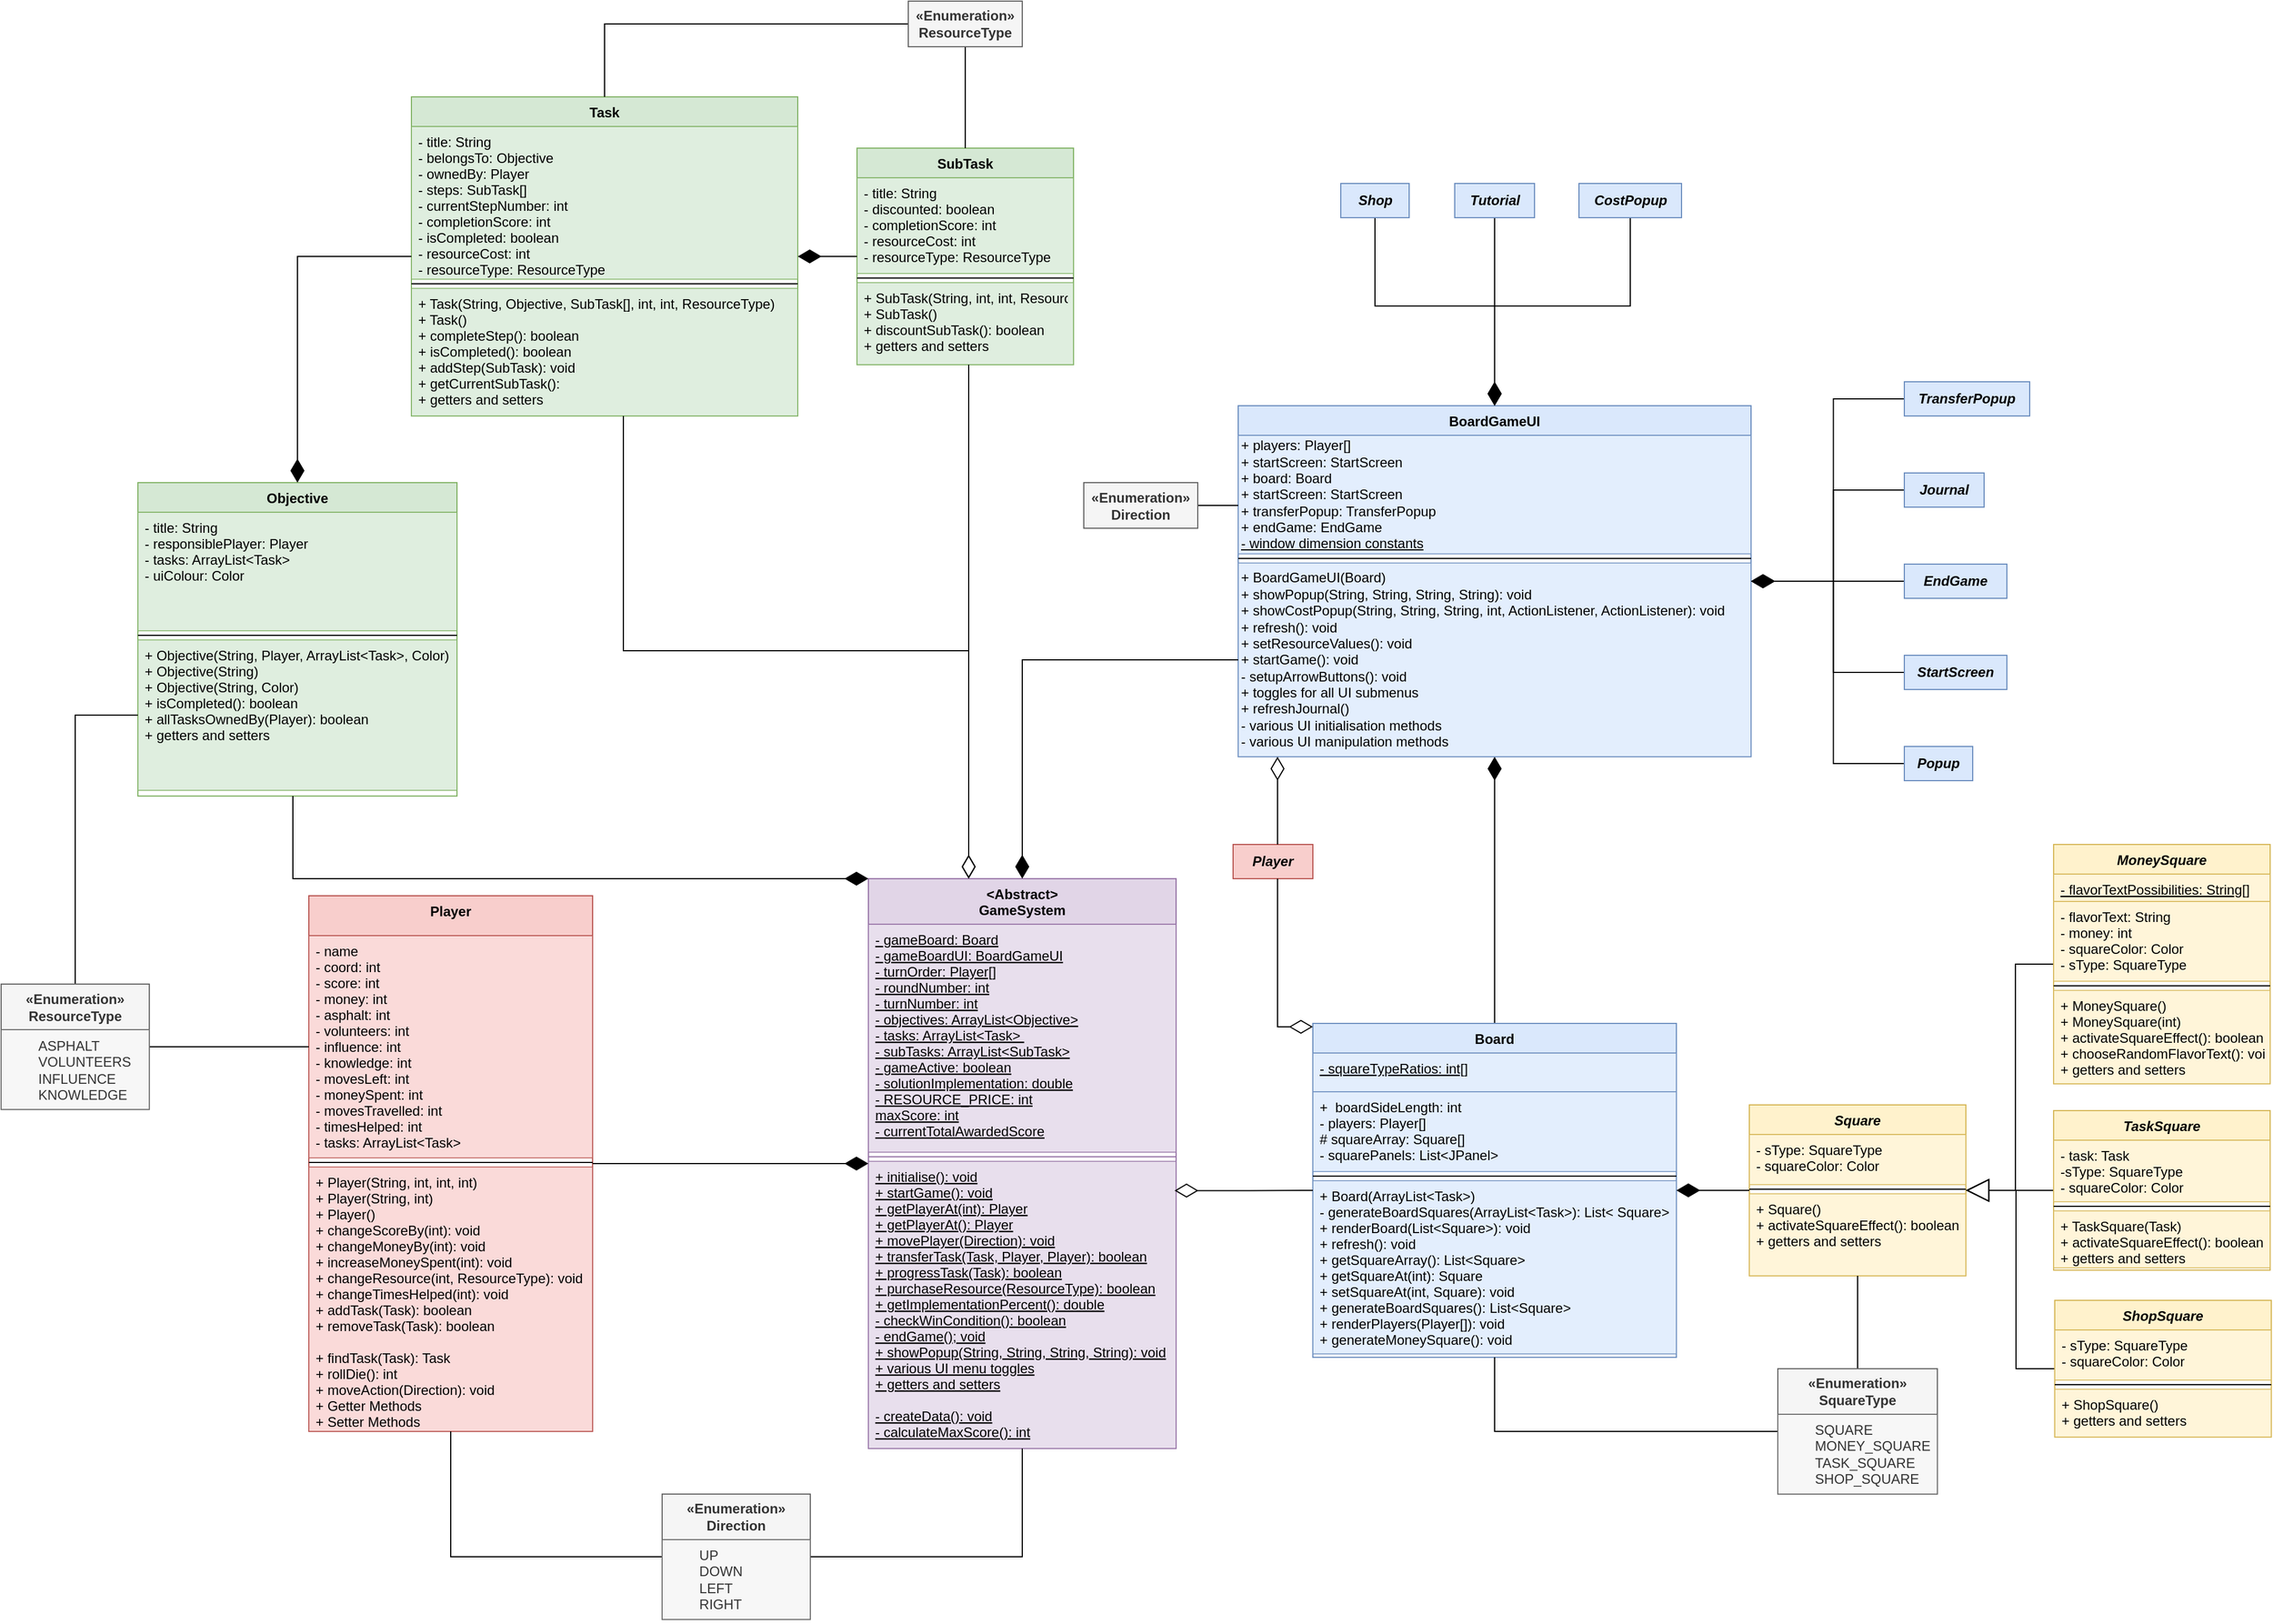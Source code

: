 <mxfile version="26.0.16">
  <diagram id="C5RBs43oDa-KdzZeNtuy" name="Page-1">
    <mxGraphModel dx="2633" dy="2549" grid="1" gridSize="10" guides="1" tooltips="1" connect="1" arrows="1" fold="1" page="1" pageScale="1" pageWidth="827" pageHeight="1169" math="0" shadow="0">
      <root>
        <mxCell id="WIyWlLk6GJQsqaUBKTNV-0" />
        <mxCell id="WIyWlLk6GJQsqaUBKTNV-1" parent="WIyWlLk6GJQsqaUBKTNV-0" />
        <mxCell id="zkfFHV4jXpPFQw0GAbJ--0" value="Square" style="swimlane;fontStyle=3;align=center;verticalAlign=top;childLayout=stackLayout;horizontal=1;startSize=26;horizontalStack=0;resizeParent=1;resizeLast=0;collapsible=1;marginBottom=0;rounded=0;shadow=0;strokeWidth=1;fillColor=#fff2cc;strokeColor=#d6b656;" parent="WIyWlLk6GJQsqaUBKTNV-1" vertex="1">
          <mxGeometry x="1704" y="168.5" width="190" height="150" as="geometry">
            <mxRectangle x="230" y="140" width="160" height="26" as="alternateBounds" />
          </mxGeometry>
        </mxCell>
        <mxCell id="zkfFHV4jXpPFQw0GAbJ--1" value="- sType: SquareType&#xa;- squareColor: Color" style="text;align=left;verticalAlign=top;spacingLeft=4;spacingRight=4;overflow=hidden;rotatable=0;points=[[0,0.5],[1,0.5]];portConstraint=eastwest;fillColor=#fff2cc;strokeColor=#d6b656;opacity=75;" parent="zkfFHV4jXpPFQw0GAbJ--0" vertex="1">
          <mxGeometry y="26" width="190" height="44" as="geometry" />
        </mxCell>
        <mxCell id="zkfFHV4jXpPFQw0GAbJ--4" value="" style="line;html=1;strokeWidth=1;align=left;verticalAlign=middle;spacingTop=-1;spacingLeft=3;spacingRight=3;rotatable=0;labelPosition=right;points=[];portConstraint=eastwest;" parent="zkfFHV4jXpPFQw0GAbJ--0" vertex="1">
          <mxGeometry y="70" width="190" height="8" as="geometry" />
        </mxCell>
        <mxCell id="zkfFHV4jXpPFQw0GAbJ--5" value="+ Square()&#xa;+ activateSquareEffect(): boolean&#xa;+ getters and setters" style="text;align=left;verticalAlign=top;spacingLeft=4;spacingRight=4;overflow=hidden;rotatable=0;points=[[0,0.5],[1,0.5]];portConstraint=eastwest;fillColor=#fff2cc;strokeColor=#d6b656;opacity=75;" parent="zkfFHV4jXpPFQw0GAbJ--0" vertex="1">
          <mxGeometry y="78" width="190" height="72" as="geometry" />
        </mxCell>
        <mxCell id="K5BiU674pHtBU9NjnuLP-25" style="edgeStyle=orthogonalEdgeStyle;rounded=0;orthogonalLoop=1;jettySize=auto;html=1;endSize=18;startSize=18;endArrow=diamondThin;startFill=0;endFill=1;" parent="WIyWlLk6GJQsqaUBKTNV-1" source="zkfFHV4jXpPFQw0GAbJ--17" target="bCXJ4Mm03UaGC8wNrFyx-1" edge="1">
          <mxGeometry relative="1" as="geometry" />
        </mxCell>
        <mxCell id="zkfFHV4jXpPFQw0GAbJ--17" value="Board" style="swimlane;fontStyle=1;align=center;verticalAlign=top;childLayout=stackLayout;horizontal=1;startSize=26;horizontalStack=0;resizeParent=1;resizeLast=0;collapsible=1;marginBottom=0;rounded=0;shadow=0;strokeWidth=1;fillColor=#dae8fc;strokeColor=#6c8ebf;" parent="WIyWlLk6GJQsqaUBKTNV-1" vertex="1">
          <mxGeometry x="1321" y="97" width="319" height="293" as="geometry">
            <mxRectangle x="550" y="140" width="160" height="26" as="alternateBounds" />
          </mxGeometry>
        </mxCell>
        <mxCell id="zkfFHV4jXpPFQw0GAbJ--18" value="- squareTypeRatios: int[]" style="text;align=left;verticalAlign=top;spacingLeft=4;spacingRight=4;overflow=hidden;rotatable=0;points=[[0,0.5],[1,0.5]];portConstraint=eastwest;fontStyle=4;fillColor=#dae8fc;strokeColor=#6c8ebf;opacity=75;" parent="zkfFHV4jXpPFQw0GAbJ--17" vertex="1">
          <mxGeometry y="26" width="319" height="34" as="geometry" />
        </mxCell>
        <mxCell id="zkfFHV4jXpPFQw0GAbJ--19" value="+  boardSideLength: int&#xa;- players: Player[]&#xa;# squareArray: Square[]&#xa;- squarePanels: List&lt;JPanel&gt;&#xa;" style="text;align=left;verticalAlign=top;spacingLeft=4;spacingRight=4;overflow=hidden;rotatable=0;points=[[0,0.5],[1,0.5]];portConstraint=eastwest;rounded=0;shadow=0;html=0;fillColor=#dae8fc;strokeColor=#6c8ebf;opacity=75;" parent="zkfFHV4jXpPFQw0GAbJ--17" vertex="1">
          <mxGeometry y="60" width="319" height="70" as="geometry" />
        </mxCell>
        <mxCell id="zkfFHV4jXpPFQw0GAbJ--23" value="" style="line;html=1;strokeWidth=1;align=left;verticalAlign=middle;spacingTop=-1;spacingLeft=3;spacingRight=3;rotatable=0;labelPosition=right;points=[];portConstraint=eastwest;" parent="zkfFHV4jXpPFQw0GAbJ--17" vertex="1">
          <mxGeometry y="130" width="319" height="8" as="geometry" />
        </mxCell>
        <mxCell id="zkfFHV4jXpPFQw0GAbJ--25" value="+ Board(ArrayList&lt;Task&gt;)&#xa;- generateBoardSquares(ArrayList&lt;Task&gt;): List&lt; Square&gt;&#xa;+ renderBoard(List&lt;Square&gt;): void&#xa;+ refresh(): void&#xa;+ getSquareArray(): List&lt;Square&gt;&#xa;+ getSquareAt(int): Square&#xa;+ setSquareAt(int, Square): void&#xa;+ generateBoardSquares(): List&lt;Square&gt;&#xa;+ renderPlayers(Player[]): void&#xa;+ generateMoneySquare(): void&#xa;" style="text;align=left;verticalAlign=top;spacingLeft=4;spacingRight=4;overflow=hidden;rotatable=0;points=[[0,0.5],[1,0.5]];portConstraint=eastwest;fillColor=#dae8fc;strokeColor=#6c8ebf;opacity=75;" parent="zkfFHV4jXpPFQw0GAbJ--17" vertex="1">
          <mxGeometry y="138" width="319" height="152" as="geometry" />
        </mxCell>
        <mxCell id="RARG5RGRjb6oG-_tyjwV-17" value="Player" style="swimlane;fontStyle=1;align=center;verticalAlign=top;childLayout=stackLayout;horizontal=1;startSize=35;horizontalStack=0;resizeParent=1;resizeLast=0;collapsible=1;marginBottom=0;rounded=0;shadow=0;strokeWidth=1;fillColor=#f8cecc;strokeColor=#b85450;" parent="WIyWlLk6GJQsqaUBKTNV-1" vertex="1">
          <mxGeometry x="440" y="-15" width="249" height="470" as="geometry">
            <mxRectangle x="230" y="140" width="160" height="26" as="alternateBounds" />
          </mxGeometry>
        </mxCell>
        <mxCell id="RARG5RGRjb6oG-_tyjwV-18" value="- name&#xa;- coord: int&#xa;- score: int&#xa;- money: int&#xa;- asphalt: int&#xa;- volunteers: int&#xa;- influence: int&#xa;- knowledge: int&#xa;- movesLeft: int&#xa;- moneySpent: int&#xa;- movesTravelled: int&#xa;- timesHelped: int&#xa;- tasks: ArrayList&lt;Task&gt;" style="text;align=left;verticalAlign=top;spacingLeft=4;spacingRight=4;overflow=hidden;rotatable=0;points=[[0,0.5],[1,0.5]];portConstraint=eastwest;fillColor=#f8cecc;strokeColor=#b85450;opacity=75;" parent="RARG5RGRjb6oG-_tyjwV-17" vertex="1">
          <mxGeometry y="35" width="249" height="195" as="geometry" />
        </mxCell>
        <mxCell id="RARG5RGRjb6oG-_tyjwV-19" value="" style="line;html=1;strokeWidth=1;align=left;verticalAlign=middle;spacingTop=-1;spacingLeft=3;spacingRight=3;rotatable=0;labelPosition=right;points=[];portConstraint=eastwest;" parent="RARG5RGRjb6oG-_tyjwV-17" vertex="1">
          <mxGeometry y="230" width="249" height="8" as="geometry" />
        </mxCell>
        <mxCell id="RARG5RGRjb6oG-_tyjwV-20" value="+ Player(String, int, int, int)&#xa;+ Player(String, int)&#xa;+ Player()&#xa;+ changeScoreBy(int): void&#xa;+ changeMoneyBy(int): void&#xa;+ increaseMoneySpent(int): void&#xa;+ changeResource(int, ResourceType): void&#xa;+ changeTimesHelped(int): void &#xa;+ addTask(Task): boolean&#xa;+ removeTask(Task): boolean&#xa;&#xa;+ findTask(Task): Task&#xa;+ rollDie(): int&#xa;+ moveAction(Direction): void&#xa;+ Getter Methods&#xa;+ Setter Methods&#xa; " style="text;align=left;verticalAlign=top;spacingLeft=4;spacingRight=4;overflow=hidden;rotatable=0;points=[[0,0.5],[1,0.5]];portConstraint=eastwest;opacity=75;fillColor=#f8cecc;strokeColor=#b85450;" parent="RARG5RGRjb6oG-_tyjwV-17" vertex="1">
          <mxGeometry y="238" width="249" height="232" as="geometry" />
        </mxCell>
        <mxCell id="tvutdW0yKNzAz1rQVRtP-5" value="&lt;Abstract&gt;&#xa;GameSystem" style="swimlane;fontStyle=1;align=center;verticalAlign=top;childLayout=stackLayout;horizontal=1;startSize=40;horizontalStack=0;resizeParent=1;resizeLast=0;collapsible=1;marginBottom=0;rounded=0;shadow=0;strokeWidth=1;fillColor=#e1d5e7;strokeColor=#9673a6;" parent="WIyWlLk6GJQsqaUBKTNV-1" vertex="1">
          <mxGeometry x="931" y="-30" width="270" height="500" as="geometry">
            <mxRectangle x="1230" y="80" width="160" height="26" as="alternateBounds" />
          </mxGeometry>
        </mxCell>
        <mxCell id="tvutdW0yKNzAz1rQVRtP-8" value="- gameBoard: Board&#xa;- gameBoardUI: BoardGameUI&#xa;- turnOrder: Player[]&#xa;- roundNumber: int&#xa;- turnNumber: int&#xa;- objectives: ArrayList&lt;Objective&gt;&#xa;- tasks: ArrayList&lt;Task&gt; &#xa;- subTasks: ArrayList&lt;SubTask&gt;&#xa;- gameActive: boolean&#xa;- solutionImplementation: double&#xa;- RESOURCE_PRICE: int&#xa;maxScore: int&#xa;- currentTotalAwardedScore&#xa;" style="text;align=left;verticalAlign=top;spacingLeft=4;spacingRight=4;overflow=hidden;rotatable=0;points=[[0,0.5],[1,0.5]];portConstraint=eastwest;rounded=0;shadow=0;html=0;fontStyle=4;fillColor=#e1d5e7;strokeColor=#9673a6;opacity=75;" parent="tvutdW0yKNzAz1rQVRtP-5" vertex="1">
          <mxGeometry y="40" width="270" height="200" as="geometry" />
        </mxCell>
        <mxCell id="tvutdW0yKNzAz1rQVRtP-10" value="" style="line;html=1;strokeWidth=1;align=left;verticalAlign=middle;spacingTop=-1;spacingLeft=3;spacingRight=3;rotatable=0;labelPosition=right;points=[];portConstraint=eastwest;fillColor=default;strokeColor=#9673a6;fillStyle=auto;" parent="tvutdW0yKNzAz1rQVRtP-5" vertex="1">
          <mxGeometry y="240" width="270" height="8" as="geometry" />
        </mxCell>
        <mxCell id="tvutdW0yKNzAz1rQVRtP-12" value="+ initialise(): void&#xa;+ startGame(): void&#xa;+ getPlayerAt(int): Player&#xa;+ getPlayerAt(): Player&#xa;+ movePlayer(Direction): void&#xa;+ transferTask(Task, Player, Player): boolean&#xa;+ progressTask(Task): boolean&#xa;+ purchaseResource(ResourceType): boolean&#xa;+ getImplementationPercent(): double&#xa;- checkWinCondition(): boolean&#xa;- endGame(); void&#xa;+ showPopup(String, String, String, String): void&#xa;+ various UI menu toggles&#xa;+ getters and setters&#xa;&#xa;- createData(): void&#xa;- calculateMaxScore(): int&#xa;&#xa;" style="text;align=left;verticalAlign=top;spacingLeft=4;spacingRight=4;overflow=hidden;rotatable=0;points=[[0,0.5],[1,0.5]];portConstraint=eastwest;fontStyle=4;fillColor=#e1d5e7;strokeColor=#9673a6;opacity=75;" parent="tvutdW0yKNzAz1rQVRtP-5" vertex="1">
          <mxGeometry y="248" width="270" height="252" as="geometry" />
        </mxCell>
        <mxCell id="tvutdW0yKNzAz1rQVRtP-14" style="edgeStyle=orthogonalEdgeStyle;rounded=0;orthogonalLoop=1;jettySize=auto;html=1;endArrow=none;endFill=0;startArrow=diamondThin;startFill=0;endSize=18;startSize=18;exitX=0.995;exitY=0.102;exitDx=0;exitDy=0;exitPerimeter=0;" parent="WIyWlLk6GJQsqaUBKTNV-1" source="tvutdW0yKNzAz1rQVRtP-12" target="zkfFHV4jXpPFQw0GAbJ--17" edge="1">
          <mxGeometry relative="1" as="geometry">
            <mxPoint x="1281" y="271" as="targetPoint" />
          </mxGeometry>
        </mxCell>
        <mxCell id="bCXJ4Mm03UaGC8wNrFyx-1" value="BoardGameUI" style="swimlane;fontStyle=1;align=center;verticalAlign=top;childLayout=stackLayout;horizontal=1;startSize=26;horizontalStack=0;resizeParent=1;resizeLast=0;collapsible=1;marginBottom=0;rounded=0;shadow=0;strokeWidth=1;fillColor=#dae8fc;strokeColor=#6c8ebf;" parent="WIyWlLk6GJQsqaUBKTNV-1" vertex="1">
          <mxGeometry x="1255.5" y="-445" width="450" height="308" as="geometry">
            <mxRectangle x="550" y="140" width="160" height="26" as="alternateBounds" />
          </mxGeometry>
        </mxCell>
        <mxCell id="bCXJ4Mm03UaGC8wNrFyx-6" value="+ players: Player[]&lt;div&gt;+ startScreen: StartScreen&lt;/div&gt;&lt;div&gt;+ board: Board&lt;/div&gt;&lt;div&gt;+ startScreen: StartScreen&lt;/div&gt;&lt;div&gt;+ transferPopup: TransferPopup&lt;/div&gt;&lt;div&gt;+ endGame: EndGame&lt;/div&gt;&lt;div&gt;&lt;u&gt;- window dimension constants&lt;/u&gt;&lt;/div&gt;" style="text;html=1;align=left;verticalAlign=middle;whiteSpace=wrap;rounded=0;fillColor=#dae8fc;strokeColor=#6c8ebf;opacity=75;" parent="bCXJ4Mm03UaGC8wNrFyx-1" vertex="1">
          <mxGeometry y="26" width="450" height="104" as="geometry" />
        </mxCell>
        <mxCell id="bCXJ4Mm03UaGC8wNrFyx-4" value="" style="line;html=1;strokeWidth=1;align=left;verticalAlign=middle;spacingTop=-1;spacingLeft=3;spacingRight=3;rotatable=0;labelPosition=right;points=[];portConstraint=eastwest;" parent="bCXJ4Mm03UaGC8wNrFyx-1" vertex="1">
          <mxGeometry y="130" width="450" height="8" as="geometry" />
        </mxCell>
        <mxCell id="bCXJ4Mm03UaGC8wNrFyx-7" value="+ BoardGameUI(Board)&lt;div&gt;+ showPopup(String, String, String, String): void&lt;/div&gt;&lt;div&gt;+ showCostPopup(String, String, String, int, ActionListener, ActionListener): void&lt;/div&gt;&lt;div&gt;&lt;span style=&quot;background-color: transparent; color: light-dark(rgb(0, 0, 0), rgb(255, 255, 255));&quot;&gt;+ refresh(): void&lt;/span&gt;&lt;/div&gt;&lt;div&gt;&lt;span style=&quot;background-color: transparent; color: light-dark(rgb(0, 0, 0), rgb(255, 255, 255));&quot;&gt;+ setResourceValues(): void&lt;/span&gt;&lt;/div&gt;&lt;div&gt;+ startGame(): void&lt;/div&gt;&lt;div&gt;- setupArrowButtons(): void&lt;/div&gt;&lt;div&gt;+ toggles for all UI submenus&lt;/div&gt;&lt;div&gt;+ refreshJournal()&lt;/div&gt;&lt;div&gt;&lt;div&gt;&lt;span style=&quot;background-color: transparent; color: light-dark(rgb(0, 0, 0), rgb(255, 255, 255));&quot;&gt;- various UI initialisation methods&lt;/span&gt;&lt;/div&gt;&lt;/div&gt;&lt;div&gt;- various UI manipulation methods&lt;/div&gt;" style="text;html=1;align=left;verticalAlign=middle;resizable=0;points=[];autosize=1;strokeColor=#6c8ebf;fillColor=#dae8fc;opacity=75;" parent="bCXJ4Mm03UaGC8wNrFyx-1" vertex="1">
          <mxGeometry y="138" width="450" height="170" as="geometry" />
        </mxCell>
        <mxCell id="nmGObv32esFRZzWeqCYr-1" value="Objective" style="swimlane;fontStyle=1;align=center;verticalAlign=top;childLayout=stackLayout;horizontal=1;startSize=26;horizontalStack=0;resizeParent=1;resizeLast=0;collapsible=1;marginBottom=0;rounded=0;shadow=0;strokeWidth=1;fillColor=#d5e8d4;strokeColor=#82b366;" parent="WIyWlLk6GJQsqaUBKTNV-1" vertex="1">
          <mxGeometry x="290" y="-377.5" width="280" height="275" as="geometry">
            <mxRectangle x="230" y="140" width="160" height="26" as="alternateBounds" />
          </mxGeometry>
        </mxCell>
        <mxCell id="nmGObv32esFRZzWeqCYr-2" value="- title: String&#xa;- responsiblePlayer: Player&#xa;- tasks: ArrayList&lt;Task&gt;&#xa;- uiColour: Color" style="text;align=left;verticalAlign=top;spacingLeft=4;spacingRight=4;overflow=hidden;rotatable=0;points=[[0,0.5],[1,0.5]];portConstraint=eastwest;fillColor=#d5e8d4;strokeColor=#82b366;opacity=75;" parent="nmGObv32esFRZzWeqCYr-1" vertex="1">
          <mxGeometry y="26" width="280" height="104" as="geometry" />
        </mxCell>
        <mxCell id="nmGObv32esFRZzWeqCYr-3" value="" style="line;html=1;strokeWidth=1;align=left;verticalAlign=middle;spacingTop=-1;spacingLeft=3;spacingRight=3;rotatable=0;labelPosition=right;points=[];portConstraint=eastwest;" parent="nmGObv32esFRZzWeqCYr-1" vertex="1">
          <mxGeometry y="130" width="280" height="8" as="geometry" />
        </mxCell>
        <mxCell id="nmGObv32esFRZzWeqCYr-4" value="+ Objective(String, Player, ArrayList&lt;Task&gt;, Color)&#xa;+ Objective(String)&#xa;+ Objective(String, Color)&#xa;+ isCompleted(): boolean&#xa;+ allTasksOwnedBy(Player): boolean&#xa;+ getters and setters" style="text;align=left;verticalAlign=top;spacingLeft=4;spacingRight=4;overflow=hidden;rotatable=0;points=[[0,0.5],[1,0.5]];portConstraint=eastwest;fillColor=#d5e8d4;strokeColor=#82b366;opacity=75;" parent="nmGObv32esFRZzWeqCYr-1" vertex="1">
          <mxGeometry y="138" width="280" height="132" as="geometry" />
        </mxCell>
        <mxCell id="nmGObv32esFRZzWeqCYr-5" value="Task" style="swimlane;fontStyle=1;align=center;verticalAlign=top;childLayout=stackLayout;horizontal=1;startSize=26;horizontalStack=0;resizeParent=1;resizeLast=0;collapsible=1;marginBottom=0;rounded=0;shadow=0;strokeWidth=1;fillColor=#d5e8d4;strokeColor=#82b366;" parent="WIyWlLk6GJQsqaUBKTNV-1" vertex="1">
          <mxGeometry x="530" y="-716" width="339" height="280" as="geometry">
            <mxRectangle x="230" y="140" width="160" height="26" as="alternateBounds" />
          </mxGeometry>
        </mxCell>
        <mxCell id="nmGObv32esFRZzWeqCYr-6" value="- title: String&#xa;- belongsTo: Objective&#xa;- ownedBy: Player&#xa;- steps: SubTask[]&#xa;- currentStepNumber: int &#xa;- completionScore: int&#xa;- isCompleted: boolean&#xa;- resourceCost: int&#xa;- resourceType: ResourceType" style="text;align=left;verticalAlign=top;spacingLeft=4;spacingRight=4;overflow=hidden;rotatable=0;points=[[0,0.5],[1,0.5]];portConstraint=eastwest;fillColor=#d5e8d4;strokeColor=#82b366;opacity=75;" parent="nmGObv32esFRZzWeqCYr-5" vertex="1">
          <mxGeometry y="26" width="339" height="134" as="geometry" />
        </mxCell>
        <mxCell id="nmGObv32esFRZzWeqCYr-7" value="" style="line;html=1;strokeWidth=1;align=left;verticalAlign=middle;spacingTop=-1;spacingLeft=3;spacingRight=3;rotatable=0;labelPosition=right;points=[];portConstraint=eastwest;" parent="nmGObv32esFRZzWeqCYr-5" vertex="1">
          <mxGeometry y="160" width="339" height="8" as="geometry" />
        </mxCell>
        <mxCell id="nmGObv32esFRZzWeqCYr-8" value="+ Task(String, Objective, SubTask[], int, int, ResourceType)&#xa;+ Task()&#xa;+ completeStep(): boolean&#xa;+ isCompleted(): boolean&#xa;+ addStep(SubTask): void&#xa;+ getCurrentSubTask():&#xa;+ getters and setters" style="text;align=left;verticalAlign=top;spacingLeft=4;spacingRight=4;overflow=hidden;rotatable=0;points=[[0,0.5],[1,0.5]];portConstraint=eastwest;fillColor=#d5e8d4;strokeColor=#82b366;opacity=75;" parent="nmGObv32esFRZzWeqCYr-5" vertex="1">
          <mxGeometry y="168" width="339" height="112" as="geometry" />
        </mxCell>
        <mxCell id="-DwnkvneZAyYinUaXX4H-1" value="SubTask" style="swimlane;fontStyle=1;align=center;verticalAlign=top;childLayout=stackLayout;horizontal=1;startSize=26;horizontalStack=0;resizeParent=1;resizeLast=0;collapsible=1;marginBottom=0;rounded=0;shadow=0;strokeWidth=1;fillColor=#d5e8d4;strokeColor=#82b366;" parent="WIyWlLk6GJQsqaUBKTNV-1" vertex="1">
          <mxGeometry x="921" y="-671" width="190" height="190" as="geometry">
            <mxRectangle x="230" y="140" width="160" height="26" as="alternateBounds" />
          </mxGeometry>
        </mxCell>
        <mxCell id="-DwnkvneZAyYinUaXX4H-2" value="- title: String&#xa;- discounted: boolean&#xa;- completionScore: int&#xa;- resourceCost: int&#xa;- resourceType: ResourceType" style="text;align=left;verticalAlign=top;spacingLeft=4;spacingRight=4;overflow=hidden;rotatable=0;points=[[0,0.5],[1,0.5]];portConstraint=eastwest;fillColor=#d5e8d4;strokeColor=#82b366;opacity=75;" parent="-DwnkvneZAyYinUaXX4H-1" vertex="1">
          <mxGeometry y="26" width="190" height="84" as="geometry" />
        </mxCell>
        <mxCell id="-DwnkvneZAyYinUaXX4H-3" value="" style="line;html=1;strokeWidth=1;align=left;verticalAlign=middle;spacingTop=-1;spacingLeft=3;spacingRight=3;rotatable=0;labelPosition=right;points=[];portConstraint=eastwest;" parent="-DwnkvneZAyYinUaXX4H-1" vertex="1">
          <mxGeometry y="110" width="190" height="8" as="geometry" />
        </mxCell>
        <mxCell id="-DwnkvneZAyYinUaXX4H-4" value="+ SubTask(String, int, int, ResourceType)&#xa;+ SubTask()&#xa;+ discountSubTask(): boolean&#xa;+ getters and setters" style="text;align=left;verticalAlign=top;spacingLeft=4;spacingRight=4;overflow=hidden;rotatable=0;points=[[0,0.5],[1,0.5]];portConstraint=eastwest;fillColor=#d5e8d4;strokeColor=#82b366;opacity=75;" parent="-DwnkvneZAyYinUaXX4H-1" vertex="1">
          <mxGeometry y="118" width="190" height="72" as="geometry" />
        </mxCell>
        <mxCell id="bTGrBGEVn9w1CWjPBU_i-46" style="edgeStyle=orthogonalEdgeStyle;rounded=0;orthogonalLoop=1;jettySize=auto;html=1;entryX=1;entryY=0.5;entryDx=0;entryDy=0;endArrow=block;endFill=0;endSize=18;startSize=18;" edge="1" parent="WIyWlLk6GJQsqaUBKTNV-1" source="-DwnkvneZAyYinUaXX4H-6" target="zkfFHV4jXpPFQw0GAbJ--0">
          <mxGeometry relative="1" as="geometry" />
        </mxCell>
        <mxCell id="-DwnkvneZAyYinUaXX4H-6" value="TaskSquare" style="swimlane;fontStyle=3;align=center;verticalAlign=top;childLayout=stackLayout;horizontal=1;startSize=26;horizontalStack=0;resizeParent=1;resizeLast=0;collapsible=1;marginBottom=0;rounded=0;shadow=0;strokeWidth=1;fillColor=#fff2cc;strokeColor=#d6b656;" parent="WIyWlLk6GJQsqaUBKTNV-1" vertex="1">
          <mxGeometry x="1971" y="173.5" width="190" height="140" as="geometry">
            <mxRectangle x="230" y="140" width="160" height="26" as="alternateBounds" />
          </mxGeometry>
        </mxCell>
        <mxCell id="-DwnkvneZAyYinUaXX4H-7" value="- task: Task&#xa;-sType: SquareType&#xa;- squareColor: Color" style="text;align=left;verticalAlign=top;spacingLeft=4;spacingRight=4;overflow=hidden;rotatable=0;points=[[0,0.5],[1,0.5]];portConstraint=eastwest;fillColor=#fff2cc;strokeColor=#d6b656;opacity=75;" parent="-DwnkvneZAyYinUaXX4H-6" vertex="1">
          <mxGeometry y="26" width="190" height="54" as="geometry" />
        </mxCell>
        <mxCell id="-DwnkvneZAyYinUaXX4H-8" value="" style="line;html=1;strokeWidth=1;align=left;verticalAlign=middle;spacingTop=-1;spacingLeft=3;spacingRight=3;rotatable=0;labelPosition=right;points=[];portConstraint=eastwest;" parent="-DwnkvneZAyYinUaXX4H-6" vertex="1">
          <mxGeometry y="80" width="190" height="8" as="geometry" />
        </mxCell>
        <mxCell id="-DwnkvneZAyYinUaXX4H-9" value="+ TaskSquare(Task)&#xa;+ activateSquareEffect(): boolean&#xa;+ getters and setters" style="text;align=left;verticalAlign=top;spacingLeft=4;spacingRight=4;overflow=hidden;rotatable=0;points=[[0,0.5],[1,0.5]];portConstraint=eastwest;fillColor=#fff2cc;strokeColor=#d6b656;opacity=75;" parent="-DwnkvneZAyYinUaXX4H-6" vertex="1">
          <mxGeometry y="88" width="190" height="50" as="geometry" />
        </mxCell>
        <mxCell id="bTGrBGEVn9w1CWjPBU_i-45" style="edgeStyle=orthogonalEdgeStyle;rounded=0;orthogonalLoop=1;jettySize=auto;html=1;entryX=1;entryY=0.5;entryDx=0;entryDy=0;endArrow=block;endFill=0;endSize=18;startSize=18;" edge="1" parent="WIyWlLk6GJQsqaUBKTNV-1" source="QbJ9R3jzlh1JHylYl5TY-0" target="zkfFHV4jXpPFQw0GAbJ--0">
          <mxGeometry relative="1" as="geometry" />
        </mxCell>
        <mxCell id="QbJ9R3jzlh1JHylYl5TY-0" value="ShopSquare" style="swimlane;fontStyle=3;align=center;verticalAlign=top;childLayout=stackLayout;horizontal=1;startSize=26;horizontalStack=0;resizeParent=1;resizeLast=0;collapsible=1;marginBottom=0;rounded=0;shadow=0;strokeWidth=1;fillColor=#fff2cc;strokeColor=#d6b656;" parent="WIyWlLk6GJQsqaUBKTNV-1" vertex="1">
          <mxGeometry x="1972" y="340" width="190" height="120" as="geometry">
            <mxRectangle x="230" y="140" width="160" height="26" as="alternateBounds" />
          </mxGeometry>
        </mxCell>
        <mxCell id="QbJ9R3jzlh1JHylYl5TY-1" value="- sType: SquareType&#xa;- squareColor: Color " style="text;align=left;verticalAlign=top;spacingLeft=4;spacingRight=4;overflow=hidden;rotatable=0;points=[[0,0.5],[1,0.5]];portConstraint=eastwest;fillColor=#fff2cc;strokeColor=#d6b656;opacity=75;" parent="QbJ9R3jzlh1JHylYl5TY-0" vertex="1">
          <mxGeometry y="26" width="190" height="44" as="geometry" />
        </mxCell>
        <mxCell id="QbJ9R3jzlh1JHylYl5TY-2" value="" style="line;html=1;strokeWidth=1;align=left;verticalAlign=middle;spacingTop=-1;spacingLeft=3;spacingRight=3;rotatable=0;labelPosition=right;points=[];portConstraint=eastwest;" parent="QbJ9R3jzlh1JHylYl5TY-0" vertex="1">
          <mxGeometry y="70" width="190" height="8" as="geometry" />
        </mxCell>
        <mxCell id="QbJ9R3jzlh1JHylYl5TY-3" value="+ ShopSquare()&#xa;+ getters and setters" style="text;align=left;verticalAlign=top;spacingLeft=4;spacingRight=4;overflow=hidden;rotatable=0;points=[[0,0.5],[1,0.5]];portConstraint=eastwest;fillColor=#fff2cc;strokeColor=#d6b656;opacity=75;" parent="QbJ9R3jzlh1JHylYl5TY-0" vertex="1">
          <mxGeometry y="78" width="190" height="42" as="geometry" />
        </mxCell>
        <mxCell id="bTGrBGEVn9w1CWjPBU_i-48" style="edgeStyle=orthogonalEdgeStyle;rounded=0;orthogonalLoop=1;jettySize=auto;html=1;entryX=1;entryY=0.5;entryDx=0;entryDy=0;endArrow=block;endFill=0;endSize=18;startSize=18;" edge="1" parent="WIyWlLk6GJQsqaUBKTNV-1" source="QbJ9R3jzlh1JHylYl5TY-4" target="zkfFHV4jXpPFQw0GAbJ--0">
          <mxGeometry relative="1" as="geometry" />
        </mxCell>
        <mxCell id="QbJ9R3jzlh1JHylYl5TY-4" value="MoneySquare" style="swimlane;fontStyle=3;align=center;verticalAlign=top;childLayout=stackLayout;horizontal=1;startSize=26;horizontalStack=0;resizeParent=1;resizeLast=0;collapsible=1;marginBottom=0;rounded=0;shadow=0;strokeWidth=1;fillColor=#fff2cc;strokeColor=#d6b656;" parent="WIyWlLk6GJQsqaUBKTNV-1" vertex="1">
          <mxGeometry x="1971" y="-60" width="190" height="210" as="geometry">
            <mxRectangle x="230" y="140" width="160" height="26" as="alternateBounds" />
          </mxGeometry>
        </mxCell>
        <mxCell id="QbJ9R3jzlh1JHylYl5TY-8" value="- flavorTextPossibilities: String[]&#xa;" style="text;align=left;verticalAlign=top;spacingLeft=4;spacingRight=4;overflow=hidden;rotatable=0;points=[[0,0.5],[1,0.5]];portConstraint=eastwest;fontStyle=4;fillColor=#fff2cc;strokeColor=#d6b656;opacity=75;" parent="QbJ9R3jzlh1JHylYl5TY-4" vertex="1">
          <mxGeometry y="26" width="190" height="24" as="geometry" />
        </mxCell>
        <mxCell id="QbJ9R3jzlh1JHylYl5TY-5" value="- flavorText: String&#xa;- money: int&#xa;- squareColor: Color&#xa;- sType: SquareType" style="text;align=left;verticalAlign=top;spacingLeft=4;spacingRight=4;overflow=hidden;rotatable=0;points=[[0,0.5],[1,0.5]];portConstraint=eastwest;fillColor=#fff2cc;strokeColor=#d6b656;opacity=75;" parent="QbJ9R3jzlh1JHylYl5TY-4" vertex="1">
          <mxGeometry y="50" width="190" height="70" as="geometry" />
        </mxCell>
        <mxCell id="QbJ9R3jzlh1JHylYl5TY-6" value="" style="line;html=1;strokeWidth=1;align=left;verticalAlign=middle;spacingTop=-1;spacingLeft=3;spacingRight=3;rotatable=0;labelPosition=right;points=[];portConstraint=eastwest;" parent="QbJ9R3jzlh1JHylYl5TY-4" vertex="1">
          <mxGeometry y="120" width="190" height="8" as="geometry" />
        </mxCell>
        <mxCell id="QbJ9R3jzlh1JHylYl5TY-7" value="+ MoneySquare()&#xa;+ MoneySquare(int)&#xa;+ activateSquareEffect(): boolean&#xa;+ chooseRandomFlavorText(): void&#xa;+ getters and setters" style="text;align=left;verticalAlign=top;spacingLeft=4;spacingRight=4;overflow=hidden;rotatable=0;points=[[0,0.5],[1,0.5]];portConstraint=eastwest;fillColor=#fff2cc;strokeColor=#d6b656;opacity=75;" parent="QbJ9R3jzlh1JHylYl5TY-4" vertex="1">
          <mxGeometry y="128" width="190" height="82" as="geometry" />
        </mxCell>
        <mxCell id="K5BiU674pHtBU9NjnuLP-51" style="edgeStyle=orthogonalEdgeStyle;rounded=0;orthogonalLoop=1;jettySize=auto;html=1;endSize=18;startSize=18;endArrow=none;startFill=0;" parent="WIyWlLk6GJQsqaUBKTNV-1" source="K5BiU674pHtBU9NjnuLP-22" target="RARG5RGRjb6oG-_tyjwV-17" edge="1">
          <mxGeometry relative="1" as="geometry" />
        </mxCell>
        <mxCell id="K5BiU674pHtBU9NjnuLP-52" style="edgeStyle=orthogonalEdgeStyle;rounded=0;orthogonalLoop=1;jettySize=auto;html=1;endSize=18;startSize=18;endArrow=none;startFill=0;" parent="WIyWlLk6GJQsqaUBKTNV-1" source="K5BiU674pHtBU9NjnuLP-22" target="tvutdW0yKNzAz1rQVRtP-5" edge="1">
          <mxGeometry relative="1" as="geometry" />
        </mxCell>
        <mxCell id="K5BiU674pHtBU9NjnuLP-22" value="«Enumeration»&lt;br&gt;&lt;span&gt;Direction&lt;/span&gt;" style="html=1;whiteSpace=wrap;shape=swimlane;fontStyle=1;startSize=40;childLayout=stackLayout;horizontal=1;fillColor=#f5f5f5;horizontalStack=0;resizeParent=1;resizeParentMax=0;resizeLast=0;collapsible=1;marginBottom=0;fontColor=#333333;strokeColor=#666666;" parent="WIyWlLk6GJQsqaUBKTNV-1" vertex="1">
          <mxGeometry x="750" y="510" width="130" height="110" as="geometry" />
        </mxCell>
        <mxCell id="K5BiU674pHtBU9NjnuLP-23" value="&lt;span style=&quot;white-space: pre;&quot;&gt;&#x9;&lt;/span&gt;UP&lt;div&gt;&lt;span style=&quot;white-space: pre;&quot;&gt;&#x9;&lt;/span&gt;DOWN&lt;br&gt;&lt;span style=&quot;white-space: pre;&quot;&gt;&#x9;&lt;/span&gt;LEFT&lt;br&gt;&lt;span style=&quot;white-space: pre;&quot;&gt;&#x9;&lt;/span&gt;RIGHT&lt;/div&gt;" style="text;strokeColor=#666666;fillColor=#f5f5f5;align=left;verticalAlign=top;spacingLeft=4;spacingRight=4;overflow=hidden;rotatable=0;points=[[0,0.5],[1,0.5]];portConstraint=eastwest;whiteSpace=wrap;html=1;fontColor=#333333;opacity=75;" parent="K5BiU674pHtBU9NjnuLP-22" vertex="1">
          <mxGeometry y="40" width="130" height="70" as="geometry" />
        </mxCell>
        <mxCell id="K5BiU674pHtBU9NjnuLP-24" value="" style="endArrow=diamondThin;html=1;endSize=18;startArrow=none;startSize=18;startFill=0;edgeStyle=orthogonalEdgeStyle;align=left;verticalAlign=bottom;rounded=0;endFill=1;" parent="WIyWlLk6GJQsqaUBKTNV-1" source="bCXJ4Mm03UaGC8wNrFyx-7" target="tvutdW0yKNzAz1rQVRtP-5" edge="1">
          <mxGeometry x="-1" y="-13" relative="1" as="geometry">
            <mxPoint x="1121" y="-20" as="sourcePoint" />
            <mxPoint x="1281" y="-20" as="targetPoint" />
            <mxPoint x="10" y="5" as="offset" />
          </mxGeometry>
        </mxCell>
        <mxCell id="K5BiU674pHtBU9NjnuLP-31" style="edgeStyle=orthogonalEdgeStyle;rounded=0;orthogonalLoop=1;jettySize=auto;html=1;endSize=18;startSize=18;endArrow=none;startFill=1;endFill=1;exitX=0;exitY=0;exitDx=0;exitDy=0;startArrow=diamondThin;" parent="WIyWlLk6GJQsqaUBKTNV-1" source="tvutdW0yKNzAz1rQVRtP-5" target="nmGObv32esFRZzWeqCYr-1" edge="1">
          <mxGeometry relative="1" as="geometry">
            <mxPoint x="949.95" y="-73" as="sourcePoint" />
            <mxPoint x="949.95" y="-310" as="targetPoint" />
            <Array as="points">
              <mxPoint x="426" y="-30" />
            </Array>
          </mxGeometry>
        </mxCell>
        <mxCell id="K5BiU674pHtBU9NjnuLP-35" style="edgeStyle=orthogonalEdgeStyle;rounded=0;orthogonalLoop=1;jettySize=auto;html=1;endSize=18;startSize=18;endArrow=diamondThin;startFill=0;endFill=1;" parent="WIyWlLk6GJQsqaUBKTNV-1" source="-DwnkvneZAyYinUaXX4H-1" target="nmGObv32esFRZzWeqCYr-5" edge="1">
          <mxGeometry relative="1" as="geometry">
            <mxPoint x="1191" y="-393" as="sourcePoint" />
            <mxPoint x="1191" y="-630" as="targetPoint" />
          </mxGeometry>
        </mxCell>
        <mxCell id="K5BiU674pHtBU9NjnuLP-36" style="edgeStyle=orthogonalEdgeStyle;rounded=0;orthogonalLoop=1;jettySize=auto;html=1;endSize=18;startSize=18;endArrow=none;startFill=0;endFill=0;startArrow=diamondThin;" parent="WIyWlLk6GJQsqaUBKTNV-1" target="-DwnkvneZAyYinUaXX4H-1" edge="1">
          <mxGeometry relative="1" as="geometry">
            <mxPoint x="1019" y="-30" as="sourcePoint" />
            <mxPoint x="1019" y="-385" as="targetPoint" />
            <Array as="points">
              <mxPoint x="1019" y="-190" />
              <mxPoint x="1019" y="-190" />
            </Array>
          </mxGeometry>
        </mxCell>
        <mxCell id="K5BiU674pHtBU9NjnuLP-38" style="edgeStyle=orthogonalEdgeStyle;rounded=0;orthogonalLoop=1;jettySize=auto;html=1;endSize=18;startSize=18;endArrow=none;startFill=0;endFill=0;startArrow=diamondThin;" parent="WIyWlLk6GJQsqaUBKTNV-1" source="tvutdW0yKNzAz1rQVRtP-5" target="nmGObv32esFRZzWeqCYr-5" edge="1">
          <mxGeometry relative="1" as="geometry">
            <mxPoint x="715.57" y="-123" as="sourcePoint" />
            <mxPoint x="715.57" y="-360" as="targetPoint" />
            <Array as="points">
              <mxPoint x="1019" y="-230" />
              <mxPoint x="716" y="-230" />
            </Array>
          </mxGeometry>
        </mxCell>
        <mxCell id="K5BiU674pHtBU9NjnuLP-39" style="edgeStyle=orthogonalEdgeStyle;rounded=0;orthogonalLoop=1;jettySize=auto;html=1;endSize=18;startSize=18;endArrow=diamondThin;startFill=0;endFill=1;exitX=0;exitY=0.5;exitDx=0;exitDy=0;" parent="WIyWlLk6GJQsqaUBKTNV-1" source="nmGObv32esFRZzWeqCYr-5" target="nmGObv32esFRZzWeqCYr-1" edge="1">
          <mxGeometry relative="1" as="geometry">
            <mxPoint x="621" y="-550" as="sourcePoint" />
            <mxPoint x="511" y="-550" as="targetPoint" />
          </mxGeometry>
        </mxCell>
        <mxCell id="K5BiU674pHtBU9NjnuLP-41" style="edgeStyle=orthogonalEdgeStyle;rounded=0;orthogonalLoop=1;jettySize=auto;html=1;endSize=18;startSize=18;endArrow=diamondThin;startFill=0;endFill=1;" parent="WIyWlLk6GJQsqaUBKTNV-1" source="RARG5RGRjb6oG-_tyjwV-17" target="tvutdW0yKNzAz1rQVRtP-5" edge="1">
          <mxGeometry relative="1" as="geometry">
            <mxPoint x="951" y="-515" as="sourcePoint" />
            <mxPoint x="841" y="-515" as="targetPoint" />
          </mxGeometry>
        </mxCell>
        <mxCell id="K5BiU674pHtBU9NjnuLP-42" value="&lt;i&gt;Player&lt;/i&gt;" style="html=1;whiteSpace=wrap;fillColor=#f8cecc;strokeColor=#b85450;fontStyle=1" parent="WIyWlLk6GJQsqaUBKTNV-1" vertex="1">
          <mxGeometry x="1251" y="-60" width="70" height="30" as="geometry" />
        </mxCell>
        <mxCell id="K5BiU674pHtBU9NjnuLP-44" style="edgeStyle=orthogonalEdgeStyle;rounded=0;orthogonalLoop=1;jettySize=auto;html=1;endSize=18;startSize=18;endArrow=diamondThin;endFill=0;" parent="WIyWlLk6GJQsqaUBKTNV-1" source="K5BiU674pHtBU9NjnuLP-42" edge="1" target="bCXJ4Mm03UaGC8wNrFyx-1">
          <mxGeometry relative="1" as="geometry">
            <mxPoint x="1266.0" y="-50" as="sourcePoint" />
            <mxPoint x="1290" y="-100" as="targetPoint" />
            <Array as="points">
              <mxPoint x="1290" y="-80" />
              <mxPoint x="1290" y="-80" />
            </Array>
          </mxGeometry>
        </mxCell>
        <mxCell id="K5BiU674pHtBU9NjnuLP-46" style="edgeStyle=orthogonalEdgeStyle;rounded=0;orthogonalLoop=1;jettySize=auto;html=1;endSize=18;startSize=18;endArrow=diamondThin;endFill=0;" parent="WIyWlLk6GJQsqaUBKTNV-1" source="K5BiU674pHtBU9NjnuLP-42" target="zkfFHV4jXpPFQw0GAbJ--17" edge="1">
          <mxGeometry relative="1" as="geometry">
            <mxPoint x="1261" y="161" as="sourcePoint" />
            <mxPoint x="1296" y="40" as="targetPoint" />
            <Array as="points">
              <mxPoint x="1290" y="100" />
            </Array>
          </mxGeometry>
        </mxCell>
        <mxCell id="K5BiU674pHtBU9NjnuLP-47" style="edgeStyle=orthogonalEdgeStyle;rounded=0;orthogonalLoop=1;jettySize=auto;html=1;endSize=18;startSize=18;endArrow=diamondThin;startFill=0;endFill=1;" parent="WIyWlLk6GJQsqaUBKTNV-1" source="zkfFHV4jXpPFQw0GAbJ--0" target="zkfFHV4jXpPFQw0GAbJ--17" edge="1">
          <mxGeometry relative="1" as="geometry">
            <mxPoint x="1571" y="350" as="sourcePoint" />
            <mxPoint x="1731" y="350" as="targetPoint" />
          </mxGeometry>
        </mxCell>
        <mxCell id="K5BiU674pHtBU9NjnuLP-54" style="edgeStyle=orthogonalEdgeStyle;rounded=0;orthogonalLoop=1;jettySize=auto;html=1;endSize=18;startSize=18;endArrow=none;startFill=0;" parent="WIyWlLk6GJQsqaUBKTNV-1" source="K5BiU674pHtBU9NjnuLP-53" target="bCXJ4Mm03UaGC8wNrFyx-1" edge="1">
          <mxGeometry relative="1" as="geometry">
            <Array as="points">
              <mxPoint x="1281" y="-360" />
              <mxPoint x="1281" y="-360" />
            </Array>
          </mxGeometry>
        </mxCell>
        <mxCell id="K5BiU674pHtBU9NjnuLP-53" value="«Enumeration»&lt;br&gt;&lt;span&gt;Direction&lt;/span&gt;" style="html=1;whiteSpace=wrap;fontStyle=1;fillColor=#f5f5f5;fontColor=#333333;strokeColor=#666666;" parent="WIyWlLk6GJQsqaUBKTNV-1" vertex="1">
          <mxGeometry x="1120" y="-377.5" width="100" height="40" as="geometry" />
        </mxCell>
        <mxCell id="r12lAnDz85NcnRd-gLpZ-2" style="edgeStyle=orthogonalEdgeStyle;rounded=0;orthogonalLoop=1;jettySize=auto;html=1;endSize=18;startSize=18;endArrow=none;startFill=0;" parent="WIyWlLk6GJQsqaUBKTNV-1" source="r12lAnDz85NcnRd-gLpZ-0" target="zkfFHV4jXpPFQw0GAbJ--17" edge="1">
          <mxGeometry relative="1" as="geometry" />
        </mxCell>
        <mxCell id="bTGrBGEVn9w1CWjPBU_i-49" style="edgeStyle=orthogonalEdgeStyle;rounded=0;orthogonalLoop=1;jettySize=auto;html=1;endArrow=none;startFill=0;endSize=18;startSize=18;" edge="1" parent="WIyWlLk6GJQsqaUBKTNV-1" source="r12lAnDz85NcnRd-gLpZ-0" target="zkfFHV4jXpPFQw0GAbJ--0">
          <mxGeometry relative="1" as="geometry" />
        </mxCell>
        <mxCell id="r12lAnDz85NcnRd-gLpZ-0" value="«Enumeration»&lt;br&gt;&lt;span&gt;SquareType&lt;/span&gt;" style="html=1;whiteSpace=wrap;shape=swimlane;fontStyle=1;startSize=40;childLayout=stackLayout;horizontal=1;fillColor=#f5f5f5;horizontalStack=0;resizeParent=1;resizeParentMax=0;resizeLast=0;collapsible=1;marginBottom=0;fontColor=#333333;strokeColor=#666666;" parent="WIyWlLk6GJQsqaUBKTNV-1" vertex="1">
          <mxGeometry x="1729" y="400" width="140" height="110" as="geometry" />
        </mxCell>
        <mxCell id="r12lAnDz85NcnRd-gLpZ-1" value="&lt;span style=&quot;white-space: pre;&quot;&gt;&#x9;&lt;/span&gt;SQUARE&lt;div&gt;&lt;span style=&quot;white-space: pre;&quot;&gt;&#x9;&lt;/span&gt;MONEY_SQUARE&lt;br&gt;&lt;span style=&quot;white-space: pre;&quot;&gt;&#x9;&lt;/span&gt;TASK_SQUARE&lt;br&gt;&lt;span style=&quot;white-space: pre;&quot;&gt;&#x9;&lt;/span&gt;SHOP_SQUARE&lt;/div&gt;" style="text;strokeColor=#666666;fillColor=#f5f5f5;align=left;verticalAlign=top;spacingLeft=4;spacingRight=4;overflow=hidden;rotatable=0;points=[[0,0.5],[1,0.5]];portConstraint=eastwest;whiteSpace=wrap;html=1;fontColor=#333333;opacity=75;" parent="r12lAnDz85NcnRd-gLpZ-0" vertex="1">
          <mxGeometry y="40" width="140" height="70" as="geometry" />
        </mxCell>
        <mxCell id="bTGrBGEVn9w1CWjPBU_i-37" style="edgeStyle=orthogonalEdgeStyle;rounded=0;orthogonalLoop=1;jettySize=auto;html=1;endSize=18;startSize=18;endArrow=diamondThin;endFill=1;" edge="1" parent="WIyWlLk6GJQsqaUBKTNV-1" source="bTGrBGEVn9w1CWjPBU_i-23" target="bCXJ4Mm03UaGC8wNrFyx-1">
          <mxGeometry relative="1" as="geometry" />
        </mxCell>
        <mxCell id="bTGrBGEVn9w1CWjPBU_i-23" value="&lt;i&gt;CostPopup&lt;/i&gt;" style="html=1;whiteSpace=wrap;fillColor=#dae8fc;strokeColor=#6c8ebf;fontStyle=1" vertex="1" parent="WIyWlLk6GJQsqaUBKTNV-1">
          <mxGeometry x="1554.5" y="-640" width="90" height="30" as="geometry" />
        </mxCell>
        <mxCell id="bTGrBGEVn9w1CWjPBU_i-38" style="edgeStyle=orthogonalEdgeStyle;rounded=0;orthogonalLoop=1;jettySize=auto;html=1;entryX=1;entryY=0.5;entryDx=0;entryDy=0;endArrow=diamondThin;endFill=1;endSize=18;startSize=18;" edge="1" parent="WIyWlLk6GJQsqaUBKTNV-1" source="bTGrBGEVn9w1CWjPBU_i-24" target="bCXJ4Mm03UaGC8wNrFyx-1">
          <mxGeometry relative="1" as="geometry" />
        </mxCell>
        <mxCell id="bTGrBGEVn9w1CWjPBU_i-24" value="&lt;i&gt;TransferPopup&lt;/i&gt;" style="html=1;whiteSpace=wrap;fillColor=#dae8fc;strokeColor=#6c8ebf;fontStyle=1" vertex="1" parent="WIyWlLk6GJQsqaUBKTNV-1">
          <mxGeometry x="1840" y="-466" width="110" height="30" as="geometry" />
        </mxCell>
        <mxCell id="bTGrBGEVn9w1CWjPBU_i-35" style="edgeStyle=orthogonalEdgeStyle;rounded=0;orthogonalLoop=1;jettySize=auto;html=1;endArrow=diamondThin;endFill=1;endSize=18;startSize=18;" edge="1" parent="WIyWlLk6GJQsqaUBKTNV-1" source="bTGrBGEVn9w1CWjPBU_i-25" target="bCXJ4Mm03UaGC8wNrFyx-1">
          <mxGeometry relative="1" as="geometry" />
        </mxCell>
        <mxCell id="bTGrBGEVn9w1CWjPBU_i-25" value="&lt;i&gt;Shop&lt;/i&gt;" style="html=1;whiteSpace=wrap;fillColor=#dae8fc;strokeColor=#6c8ebf;fontStyle=1" vertex="1" parent="WIyWlLk6GJQsqaUBKTNV-1">
          <mxGeometry x="1345.5" y="-640" width="60" height="30" as="geometry" />
        </mxCell>
        <mxCell id="bTGrBGEVn9w1CWjPBU_i-40" style="edgeStyle=orthogonalEdgeStyle;rounded=0;orthogonalLoop=1;jettySize=auto;html=1;entryX=1;entryY=0.5;entryDx=0;entryDy=0;endArrow=diamondThin;endFill=1;endSize=18;startSize=18;" edge="1" parent="WIyWlLk6GJQsqaUBKTNV-1" source="bTGrBGEVn9w1CWjPBU_i-28" target="bCXJ4Mm03UaGC8wNrFyx-1">
          <mxGeometry relative="1" as="geometry" />
        </mxCell>
        <mxCell id="bTGrBGEVn9w1CWjPBU_i-28" value="&lt;i&gt;EndGame&lt;/i&gt;" style="html=1;whiteSpace=wrap;fillColor=#dae8fc;strokeColor=#6c8ebf;fontStyle=1" vertex="1" parent="WIyWlLk6GJQsqaUBKTNV-1">
          <mxGeometry x="1840" y="-306" width="90" height="30" as="geometry" />
        </mxCell>
        <mxCell id="bTGrBGEVn9w1CWjPBU_i-36" style="edgeStyle=orthogonalEdgeStyle;rounded=0;orthogonalLoop=1;jettySize=auto;html=1;endArrow=diamondThin;endFill=1;endSize=18;startSize=18;" edge="1" parent="WIyWlLk6GJQsqaUBKTNV-1" source="bTGrBGEVn9w1CWjPBU_i-29" target="bCXJ4Mm03UaGC8wNrFyx-1">
          <mxGeometry relative="1" as="geometry" />
        </mxCell>
        <mxCell id="bTGrBGEVn9w1CWjPBU_i-29" value="&lt;i&gt;Tutorial&lt;/i&gt;" style="html=1;whiteSpace=wrap;fillColor=#dae8fc;strokeColor=#6c8ebf;fontStyle=1" vertex="1" parent="WIyWlLk6GJQsqaUBKTNV-1">
          <mxGeometry x="1445.5" y="-640" width="70" height="30" as="geometry" />
        </mxCell>
        <mxCell id="bTGrBGEVn9w1CWjPBU_i-43" style="edgeStyle=orthogonalEdgeStyle;rounded=0;orthogonalLoop=1;jettySize=auto;html=1;entryX=1;entryY=0.5;entryDx=0;entryDy=0;endArrow=diamondThin;endFill=1;endSize=18;startSize=18;" edge="1" parent="WIyWlLk6GJQsqaUBKTNV-1" source="bTGrBGEVn9w1CWjPBU_i-30" target="bCXJ4Mm03UaGC8wNrFyx-1">
          <mxGeometry relative="1" as="geometry" />
        </mxCell>
        <mxCell id="bTGrBGEVn9w1CWjPBU_i-30" value="&lt;i&gt;Popup&lt;/i&gt;" style="html=1;whiteSpace=wrap;fillColor=#dae8fc;strokeColor=#6c8ebf;fontStyle=1" vertex="1" parent="WIyWlLk6GJQsqaUBKTNV-1">
          <mxGeometry x="1840" y="-146" width="60" height="30" as="geometry" />
        </mxCell>
        <mxCell id="bTGrBGEVn9w1CWjPBU_i-41" style="edgeStyle=orthogonalEdgeStyle;rounded=0;orthogonalLoop=1;jettySize=auto;html=1;entryX=1;entryY=0.5;entryDx=0;entryDy=0;endArrow=diamondThin;endFill=1;endSize=18;startSize=18;" edge="1" parent="WIyWlLk6GJQsqaUBKTNV-1" source="bTGrBGEVn9w1CWjPBU_i-31" target="bCXJ4Mm03UaGC8wNrFyx-1">
          <mxGeometry relative="1" as="geometry" />
        </mxCell>
        <mxCell id="bTGrBGEVn9w1CWjPBU_i-31" value="&lt;i&gt;StartScreen&lt;/i&gt;" style="html=1;whiteSpace=wrap;fillColor=#dae8fc;strokeColor=#6c8ebf;fontStyle=1" vertex="1" parent="WIyWlLk6GJQsqaUBKTNV-1">
          <mxGeometry x="1840" y="-226" width="90" height="30" as="geometry" />
        </mxCell>
        <mxCell id="bTGrBGEVn9w1CWjPBU_i-39" style="edgeStyle=orthogonalEdgeStyle;rounded=0;orthogonalLoop=1;jettySize=auto;html=1;entryX=1;entryY=0.5;entryDx=0;entryDy=0;endArrow=diamondThin;endFill=1;endSize=18;startSize=18;" edge="1" parent="WIyWlLk6GJQsqaUBKTNV-1" source="bTGrBGEVn9w1CWjPBU_i-32" target="bCXJ4Mm03UaGC8wNrFyx-1">
          <mxGeometry relative="1" as="geometry" />
        </mxCell>
        <mxCell id="bTGrBGEVn9w1CWjPBU_i-32" value="&lt;i&gt;Journal&lt;/i&gt;" style="html=1;whiteSpace=wrap;fillColor=#dae8fc;strokeColor=#6c8ebf;fontStyle=1" vertex="1" parent="WIyWlLk6GJQsqaUBKTNV-1">
          <mxGeometry x="1840" y="-386" width="70" height="30" as="geometry" />
        </mxCell>
        <mxCell id="bTGrBGEVn9w1CWjPBU_i-57" style="edgeStyle=orthogonalEdgeStyle;rounded=0;orthogonalLoop=1;jettySize=auto;html=1;entryX=0;entryY=0.5;entryDx=0;entryDy=0;endArrow=none;startFill=0;" edge="1" parent="WIyWlLk6GJQsqaUBKTNV-1" source="bTGrBGEVn9w1CWjPBU_i-50" target="RARG5RGRjb6oG-_tyjwV-18">
          <mxGeometry relative="1" as="geometry" />
        </mxCell>
        <mxCell id="bTGrBGEVn9w1CWjPBU_i-59" style="edgeStyle=orthogonalEdgeStyle;rounded=0;orthogonalLoop=1;jettySize=auto;html=1;entryX=0;entryY=0.5;entryDx=0;entryDy=0;endArrow=none;startFill=0;" edge="1" parent="WIyWlLk6GJQsqaUBKTNV-1" source="bTGrBGEVn9w1CWjPBU_i-50" target="nmGObv32esFRZzWeqCYr-4">
          <mxGeometry relative="1" as="geometry" />
        </mxCell>
        <mxCell id="bTGrBGEVn9w1CWjPBU_i-50" value="«Enumeration»&lt;br&gt;&lt;span&gt;ResourceType&lt;/span&gt;" style="html=1;whiteSpace=wrap;shape=swimlane;fontStyle=1;startSize=40;childLayout=stackLayout;horizontal=1;fillColor=#f5f5f5;horizontalStack=0;resizeParent=1;resizeParentMax=0;resizeLast=0;collapsible=1;marginBottom=0;fontColor=#333333;strokeColor=#666666;" vertex="1" parent="WIyWlLk6GJQsqaUBKTNV-1">
          <mxGeometry x="170" y="62.5" width="130" height="110" as="geometry" />
        </mxCell>
        <mxCell id="bTGrBGEVn9w1CWjPBU_i-51" value="&lt;span style=&quot;white-space: pre;&quot;&gt;&#x9;&lt;/span&gt;ASPHALT&lt;div&gt;&lt;span style=&quot;white-space: pre;&quot;&gt;&#x9;&lt;/span&gt;VOLUNTEERS&lt;br&gt;&lt;span style=&quot;white-space: pre;&quot;&gt;&#x9;&lt;/span&gt;INFLUENCE&lt;br&gt;&lt;span style=&quot;white-space: pre;&quot;&gt;&#x9;&lt;/span&gt;KNOWLEDGE&lt;/div&gt;" style="text;strokeColor=#666666;fillColor=#f5f5f5;align=left;verticalAlign=top;spacingLeft=4;spacingRight=4;overflow=hidden;rotatable=0;points=[[0,0.5],[1,0.5]];portConstraint=eastwest;whiteSpace=wrap;html=1;fontColor=#333333;opacity=75;" vertex="1" parent="bTGrBGEVn9w1CWjPBU_i-50">
          <mxGeometry y="40" width="130" height="70" as="geometry" />
        </mxCell>
        <mxCell id="bTGrBGEVn9w1CWjPBU_i-60" style="edgeStyle=orthogonalEdgeStyle;rounded=0;orthogonalLoop=1;jettySize=auto;html=1;endArrow=none;startFill=0;" edge="1" parent="WIyWlLk6GJQsqaUBKTNV-1" source="bTGrBGEVn9w1CWjPBU_i-56" target="nmGObv32esFRZzWeqCYr-5">
          <mxGeometry relative="1" as="geometry" />
        </mxCell>
        <mxCell id="bTGrBGEVn9w1CWjPBU_i-61" style="edgeStyle=orthogonalEdgeStyle;rounded=0;orthogonalLoop=1;jettySize=auto;html=1;endArrow=none;startFill=0;" edge="1" parent="WIyWlLk6GJQsqaUBKTNV-1" source="bTGrBGEVn9w1CWjPBU_i-56" target="-DwnkvneZAyYinUaXX4H-1">
          <mxGeometry relative="1" as="geometry" />
        </mxCell>
        <mxCell id="bTGrBGEVn9w1CWjPBU_i-56" value="«Enumeration»&lt;br&gt;&lt;span&gt;ResourceType&lt;/span&gt;" style="html=1;whiteSpace=wrap;fontStyle=1;fillColor=#f5f5f5;fontColor=#333333;strokeColor=#666666;" vertex="1" parent="WIyWlLk6GJQsqaUBKTNV-1">
          <mxGeometry x="966" y="-800" width="100" height="40" as="geometry" />
        </mxCell>
      </root>
    </mxGraphModel>
  </diagram>
</mxfile>
